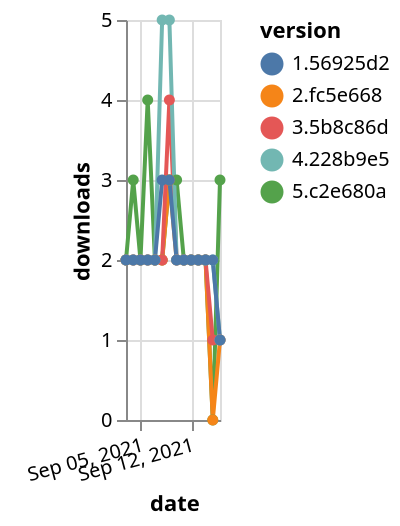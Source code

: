 {"$schema": "https://vega.github.io/schema/vega-lite/v5.json", "description": "A simple bar chart with embedded data.", "data": {"values": [{"date": "2021-09-03", "total": 328, "delta": 2, "version": "5.c2e680a"}, {"date": "2021-09-04", "total": 331, "delta": 3, "version": "5.c2e680a"}, {"date": "2021-09-05", "total": 333, "delta": 2, "version": "5.c2e680a"}, {"date": "2021-09-06", "total": 337, "delta": 4, "version": "5.c2e680a"}, {"date": "2021-09-07", "total": 339, "delta": 2, "version": "5.c2e680a"}, {"date": "2021-09-08", "total": 341, "delta": 2, "version": "5.c2e680a"}, {"date": "2021-09-09", "total": 344, "delta": 3, "version": "5.c2e680a"}, {"date": "2021-09-10", "total": 347, "delta": 3, "version": "5.c2e680a"}, {"date": "2021-09-11", "total": 349, "delta": 2, "version": "5.c2e680a"}, {"date": "2021-09-12", "total": 351, "delta": 2, "version": "5.c2e680a"}, {"date": "2021-09-13", "total": 353, "delta": 2, "version": "5.c2e680a"}, {"date": "2021-09-14", "total": 355, "delta": 2, "version": "5.c2e680a"}, {"date": "2021-09-15", "total": 355, "delta": 0, "version": "5.c2e680a"}, {"date": "2021-09-16", "total": 358, "delta": 3, "version": "5.c2e680a"}, {"date": "2021-09-03", "total": 947, "delta": 2, "version": "2.fc5e668"}, {"date": "2021-09-04", "total": 949, "delta": 2, "version": "2.fc5e668"}, {"date": "2021-09-05", "total": 951, "delta": 2, "version": "2.fc5e668"}, {"date": "2021-09-06", "total": 953, "delta": 2, "version": "2.fc5e668"}, {"date": "2021-09-07", "total": 955, "delta": 2, "version": "2.fc5e668"}, {"date": "2021-09-08", "total": 957, "delta": 2, "version": "2.fc5e668"}, {"date": "2021-09-09", "total": 960, "delta": 3, "version": "2.fc5e668"}, {"date": "2021-09-10", "total": 962, "delta": 2, "version": "2.fc5e668"}, {"date": "2021-09-11", "total": 964, "delta": 2, "version": "2.fc5e668"}, {"date": "2021-09-12", "total": 966, "delta": 2, "version": "2.fc5e668"}, {"date": "2021-09-13", "total": 968, "delta": 2, "version": "2.fc5e668"}, {"date": "2021-09-14", "total": 970, "delta": 2, "version": "2.fc5e668"}, {"date": "2021-09-15", "total": 970, "delta": 0, "version": "2.fc5e668"}, {"date": "2021-09-16", "total": 971, "delta": 1, "version": "2.fc5e668"}, {"date": "2021-09-03", "total": 580, "delta": 2, "version": "3.5b8c86d"}, {"date": "2021-09-04", "total": 582, "delta": 2, "version": "3.5b8c86d"}, {"date": "2021-09-05", "total": 584, "delta": 2, "version": "3.5b8c86d"}, {"date": "2021-09-06", "total": 586, "delta": 2, "version": "3.5b8c86d"}, {"date": "2021-09-07", "total": 588, "delta": 2, "version": "3.5b8c86d"}, {"date": "2021-09-08", "total": 590, "delta": 2, "version": "3.5b8c86d"}, {"date": "2021-09-09", "total": 594, "delta": 4, "version": "3.5b8c86d"}, {"date": "2021-09-10", "total": 596, "delta": 2, "version": "3.5b8c86d"}, {"date": "2021-09-11", "total": 598, "delta": 2, "version": "3.5b8c86d"}, {"date": "2021-09-12", "total": 600, "delta": 2, "version": "3.5b8c86d"}, {"date": "2021-09-13", "total": 602, "delta": 2, "version": "3.5b8c86d"}, {"date": "2021-09-14", "total": 604, "delta": 2, "version": "3.5b8c86d"}, {"date": "2021-09-15", "total": 605, "delta": 1, "version": "3.5b8c86d"}, {"date": "2021-09-16", "total": 606, "delta": 1, "version": "3.5b8c86d"}, {"date": "2021-09-03", "total": 552, "delta": 2, "version": "4.228b9e5"}, {"date": "2021-09-04", "total": 554, "delta": 2, "version": "4.228b9e5"}, {"date": "2021-09-05", "total": 556, "delta": 2, "version": "4.228b9e5"}, {"date": "2021-09-06", "total": 558, "delta": 2, "version": "4.228b9e5"}, {"date": "2021-09-07", "total": 560, "delta": 2, "version": "4.228b9e5"}, {"date": "2021-09-08", "total": 565, "delta": 5, "version": "4.228b9e5"}, {"date": "2021-09-09", "total": 570, "delta": 5, "version": "4.228b9e5"}, {"date": "2021-09-10", "total": 572, "delta": 2, "version": "4.228b9e5"}, {"date": "2021-09-11", "total": 574, "delta": 2, "version": "4.228b9e5"}, {"date": "2021-09-12", "total": 576, "delta": 2, "version": "4.228b9e5"}, {"date": "2021-09-13", "total": 578, "delta": 2, "version": "4.228b9e5"}, {"date": "2021-09-14", "total": 580, "delta": 2, "version": "4.228b9e5"}, {"date": "2021-09-15", "total": 582, "delta": 2, "version": "4.228b9e5"}, {"date": "2021-09-16", "total": 583, "delta": 1, "version": "4.228b9e5"}, {"date": "2021-09-03", "total": 1018, "delta": 2, "version": "1.56925d2"}, {"date": "2021-09-04", "total": 1020, "delta": 2, "version": "1.56925d2"}, {"date": "2021-09-05", "total": 1022, "delta": 2, "version": "1.56925d2"}, {"date": "2021-09-06", "total": 1024, "delta": 2, "version": "1.56925d2"}, {"date": "2021-09-07", "total": 1026, "delta": 2, "version": "1.56925d2"}, {"date": "2021-09-08", "total": 1029, "delta": 3, "version": "1.56925d2"}, {"date": "2021-09-09", "total": 1032, "delta": 3, "version": "1.56925d2"}, {"date": "2021-09-10", "total": 1034, "delta": 2, "version": "1.56925d2"}, {"date": "2021-09-11", "total": 1036, "delta": 2, "version": "1.56925d2"}, {"date": "2021-09-12", "total": 1038, "delta": 2, "version": "1.56925d2"}, {"date": "2021-09-13", "total": 1040, "delta": 2, "version": "1.56925d2"}, {"date": "2021-09-14", "total": 1042, "delta": 2, "version": "1.56925d2"}, {"date": "2021-09-15", "total": 1044, "delta": 2, "version": "1.56925d2"}, {"date": "2021-09-16", "total": 1045, "delta": 1, "version": "1.56925d2"}]}, "width": "container", "mark": {"type": "line", "point": {"filled": true}}, "encoding": {"x": {"field": "date", "type": "temporal", "timeUnit": "yearmonthdate", "title": "date", "axis": {"labelAngle": -15}}, "y": {"field": "delta", "type": "quantitative", "title": "downloads"}, "color": {"field": "version", "type": "nominal"}, "tooltip": {"field": "delta"}}}